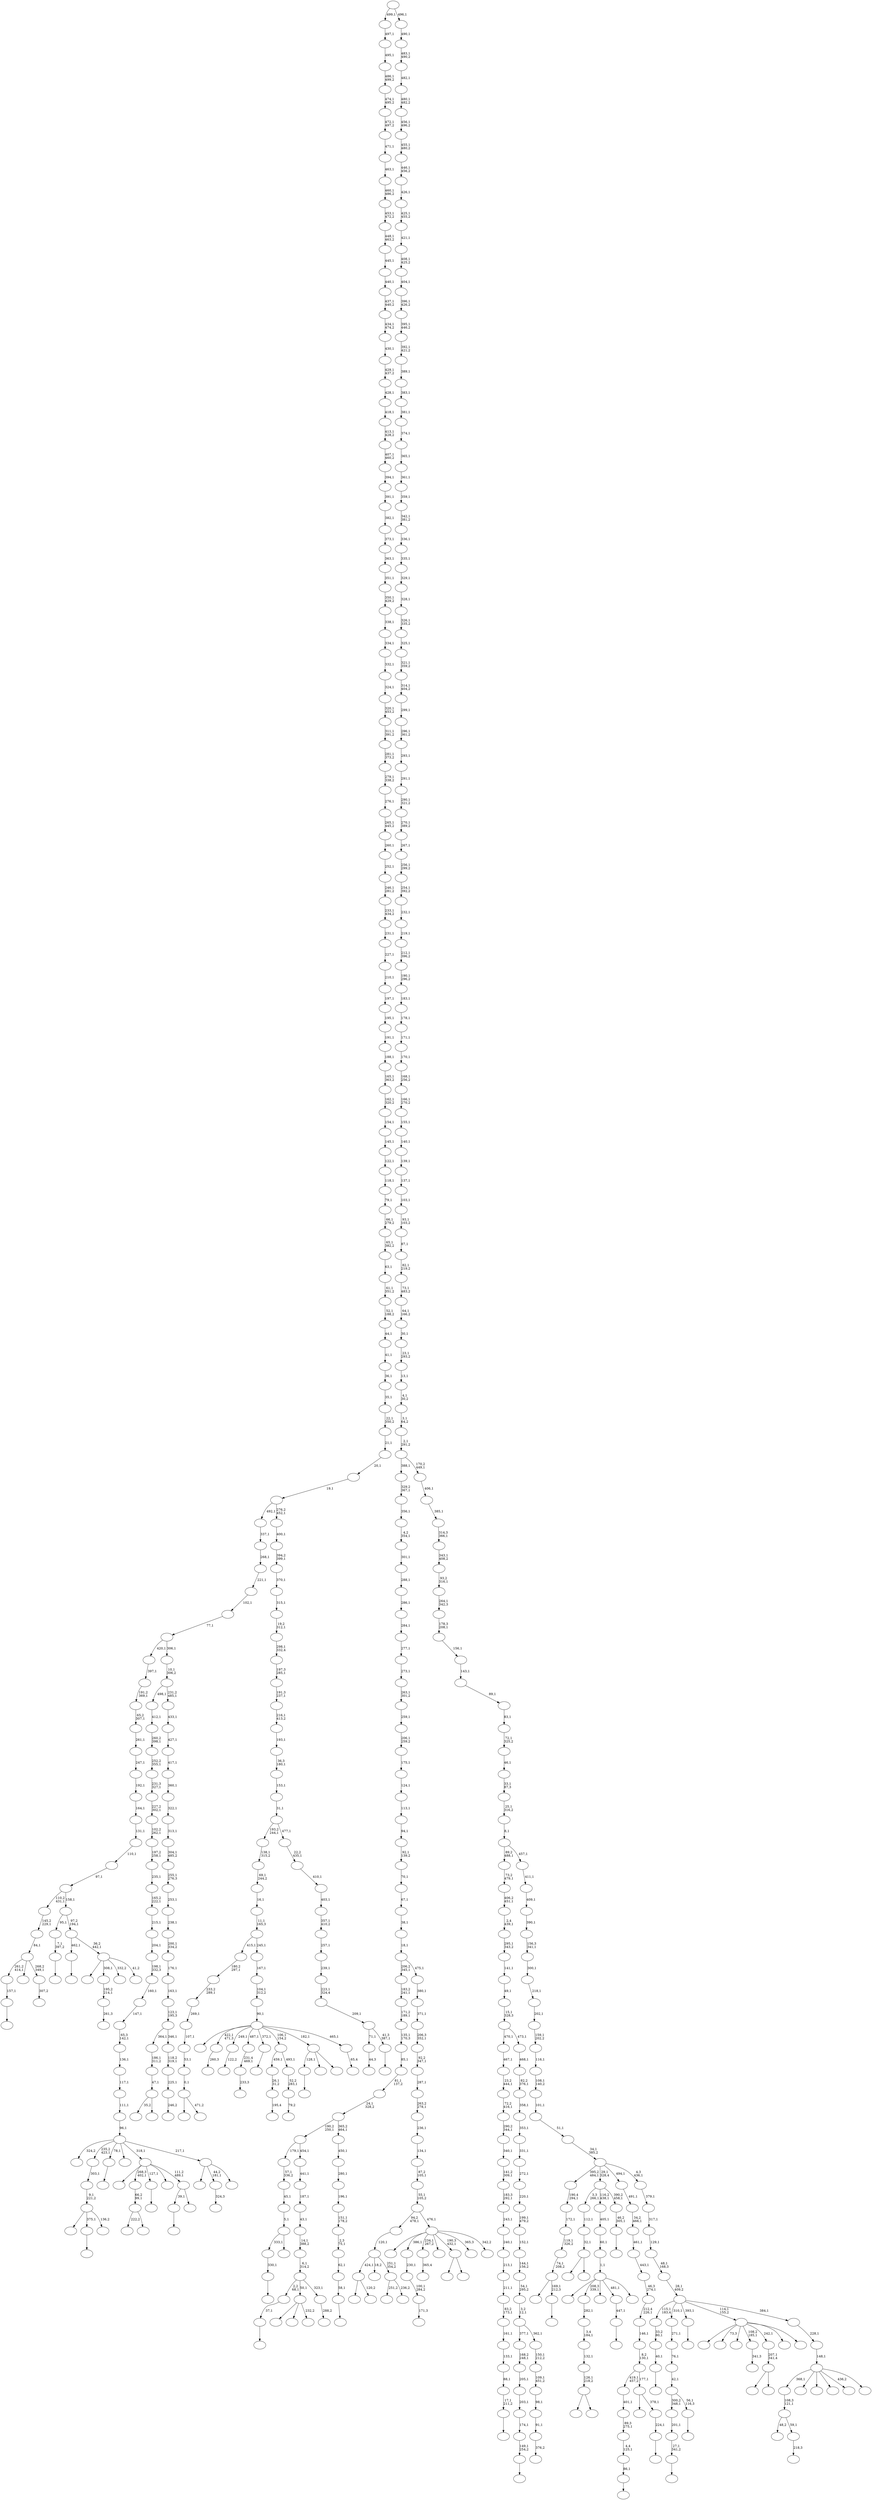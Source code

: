 digraph T {
	600 [label=""]
	599 [label=""]
	598 [label=""]
	597 [label=""]
	596 [label=""]
	595 [label=""]
	594 [label=""]
	593 [label=""]
	592 [label=""]
	591 [label=""]
	590 [label=""]
	589 [label=""]
	588 [label=""]
	587 [label=""]
	586 [label=""]
	585 [label=""]
	584 [label=""]
	583 [label=""]
	582 [label=""]
	581 [label=""]
	580 [label=""]
	579 [label=""]
	578 [label=""]
	577 [label=""]
	576 [label=""]
	575 [label=""]
	574 [label=""]
	573 [label=""]
	572 [label=""]
	571 [label=""]
	570 [label=""]
	569 [label=""]
	568 [label=""]
	567 [label=""]
	566 [label=""]
	565 [label=""]
	564 [label=""]
	563 [label=""]
	562 [label=""]
	561 [label=""]
	560 [label=""]
	559 [label=""]
	558 [label=""]
	557 [label=""]
	556 [label=""]
	555 [label=""]
	554 [label=""]
	553 [label=""]
	552 [label=""]
	551 [label=""]
	550 [label=""]
	549 [label=""]
	548 [label=""]
	547 [label=""]
	546 [label=""]
	545 [label=""]
	544 [label=""]
	543 [label=""]
	542 [label=""]
	541 [label=""]
	540 [label=""]
	539 [label=""]
	538 [label=""]
	537 [label=""]
	536 [label=""]
	535 [label=""]
	534 [label=""]
	533 [label=""]
	532 [label=""]
	531 [label=""]
	530 [label=""]
	529 [label=""]
	528 [label=""]
	527 [label=""]
	526 [label=""]
	525 [label=""]
	524 [label=""]
	523 [label=""]
	522 [label=""]
	521 [label=""]
	520 [label=""]
	519 [label=""]
	518 [label=""]
	517 [label=""]
	516 [label=""]
	515 [label=""]
	514 [label=""]
	513 [label=""]
	512 [label=""]
	511 [label=""]
	510 [label=""]
	509 [label=""]
	508 [label=""]
	507 [label=""]
	506 [label=""]
	505 [label=""]
	504 [label=""]
	503 [label=""]
	502 [label=""]
	501 [label=""]
	500 [label=""]
	499 [label=""]
	498 [label=""]
	497 [label=""]
	496 [label=""]
	495 [label=""]
	494 [label=""]
	493 [label=""]
	492 [label=""]
	491 [label=""]
	490 [label=""]
	489 [label=""]
	488 [label=""]
	487 [label=""]
	486 [label=""]
	485 [label=""]
	484 [label=""]
	483 [label=""]
	482 [label=""]
	481 [label=""]
	480 [label=""]
	479 [label=""]
	478 [label=""]
	477 [label=""]
	476 [label=""]
	475 [label=""]
	474 [label=""]
	473 [label=""]
	472 [label=""]
	471 [label=""]
	470 [label=""]
	469 [label=""]
	468 [label=""]
	467 [label=""]
	466 [label=""]
	465 [label=""]
	464 [label=""]
	463 [label=""]
	462 [label=""]
	461 [label=""]
	460 [label=""]
	459 [label=""]
	458 [label=""]
	457 [label=""]
	456 [label=""]
	455 [label=""]
	454 [label=""]
	453 [label=""]
	452 [label=""]
	451 [label=""]
	450 [label=""]
	449 [label=""]
	448 [label=""]
	447 [label=""]
	446 [label=""]
	445 [label=""]
	444 [label=""]
	443 [label=""]
	442 [label=""]
	441 [label=""]
	440 [label=""]
	439 [label=""]
	438 [label=""]
	437 [label=""]
	436 [label=""]
	435 [label=""]
	434 [label=""]
	433 [label=""]
	432 [label=""]
	431 [label=""]
	430 [label=""]
	429 [label=""]
	428 [label=""]
	427 [label=""]
	426 [label=""]
	425 [label=""]
	424 [label=""]
	423 [label=""]
	422 [label=""]
	421 [label=""]
	420 [label=""]
	419 [label=""]
	418 [label=""]
	417 [label=""]
	416 [label=""]
	415 [label=""]
	414 [label=""]
	413 [label=""]
	412 [label=""]
	411 [label=""]
	410 [label=""]
	409 [label=""]
	408 [label=""]
	407 [label=""]
	406 [label=""]
	405 [label=""]
	404 [label=""]
	403 [label=""]
	402 [label=""]
	401 [label=""]
	400 [label=""]
	399 [label=""]
	398 [label=""]
	397 [label=""]
	396 [label=""]
	395 [label=""]
	394 [label=""]
	393 [label=""]
	392 [label=""]
	391 [label=""]
	390 [label=""]
	389 [label=""]
	388 [label=""]
	387 [label=""]
	386 [label=""]
	385 [label=""]
	384 [label=""]
	383 [label=""]
	382 [label=""]
	381 [label=""]
	380 [label=""]
	379 [label=""]
	378 [label=""]
	377 [label=""]
	376 [label=""]
	375 [label=""]
	374 [label=""]
	373 [label=""]
	372 [label=""]
	371 [label=""]
	370 [label=""]
	369 [label=""]
	368 [label=""]
	367 [label=""]
	366 [label=""]
	365 [label=""]
	364 [label=""]
	363 [label=""]
	362 [label=""]
	361 [label=""]
	360 [label=""]
	359 [label=""]
	358 [label=""]
	357 [label=""]
	356 [label=""]
	355 [label=""]
	354 [label=""]
	353 [label=""]
	352 [label=""]
	351 [label=""]
	350 [label=""]
	349 [label=""]
	348 [label=""]
	347 [label=""]
	346 [label=""]
	345 [label=""]
	344 [label=""]
	343 [label=""]
	342 [label=""]
	341 [label=""]
	340 [label=""]
	339 [label=""]
	338 [label=""]
	337 [label=""]
	336 [label=""]
	335 [label=""]
	334 [label=""]
	333 [label=""]
	332 [label=""]
	331 [label=""]
	330 [label=""]
	329 [label=""]
	328 [label=""]
	327 [label=""]
	326 [label=""]
	325 [label=""]
	324 [label=""]
	323 [label=""]
	322 [label=""]
	321 [label=""]
	320 [label=""]
	319 [label=""]
	318 [label=""]
	317 [label=""]
	316 [label=""]
	315 [label=""]
	314 [label=""]
	313 [label=""]
	312 [label=""]
	311 [label=""]
	310 [label=""]
	309 [label=""]
	308 [label=""]
	307 [label=""]
	306 [label=""]
	305 [label=""]
	304 [label=""]
	303 [label=""]
	302 [label=""]
	301 [label=""]
	300 [label=""]
	299 [label=""]
	298 [label=""]
	297 [label=""]
	296 [label=""]
	295 [label=""]
	294 [label=""]
	293 [label=""]
	292 [label=""]
	291 [label=""]
	290 [label=""]
	289 [label=""]
	288 [label=""]
	287 [label=""]
	286 [label=""]
	285 [label=""]
	284 [label=""]
	283 [label=""]
	282 [label=""]
	281 [label=""]
	280 [label=""]
	279 [label=""]
	278 [label=""]
	277 [label=""]
	276 [label=""]
	275 [label=""]
	274 [label=""]
	273 [label=""]
	272 [label=""]
	271 [label=""]
	270 [label=""]
	269 [label=""]
	268 [label=""]
	267 [label=""]
	266 [label=""]
	265 [label=""]
	264 [label=""]
	263 [label=""]
	262 [label=""]
	261 [label=""]
	260 [label=""]
	259 [label=""]
	258 [label=""]
	257 [label=""]
	256 [label=""]
	255 [label=""]
	254 [label=""]
	253 [label=""]
	252 [label=""]
	251 [label=""]
	250 [label=""]
	249 [label=""]
	248 [label=""]
	247 [label=""]
	246 [label=""]
	245 [label=""]
	244 [label=""]
	243 [label=""]
	242 [label=""]
	241 [label=""]
	240 [label=""]
	239 [label=""]
	238 [label=""]
	237 [label=""]
	236 [label=""]
	235 [label=""]
	234 [label=""]
	233 [label=""]
	232 [label=""]
	231 [label=""]
	230 [label=""]
	229 [label=""]
	228 [label=""]
	227 [label=""]
	226 [label=""]
	225 [label=""]
	224 [label=""]
	223 [label=""]
	222 [label=""]
	221 [label=""]
	220 [label=""]
	219 [label=""]
	218 [label=""]
	217 [label=""]
	216 [label=""]
	215 [label=""]
	214 [label=""]
	213 [label=""]
	212 [label=""]
	211 [label=""]
	210 [label=""]
	209 [label=""]
	208 [label=""]
	207 [label=""]
	206 [label=""]
	205 [label=""]
	204 [label=""]
	203 [label=""]
	202 [label=""]
	201 [label=""]
	200 [label=""]
	199 [label=""]
	198 [label=""]
	197 [label=""]
	196 [label=""]
	195 [label=""]
	194 [label=""]
	193 [label=""]
	192 [label=""]
	191 [label=""]
	190 [label=""]
	189 [label=""]
	188 [label=""]
	187 [label=""]
	186 [label=""]
	185 [label=""]
	184 [label=""]
	183 [label=""]
	182 [label=""]
	181 [label=""]
	180 [label=""]
	179 [label=""]
	178 [label=""]
	177 [label=""]
	176 [label=""]
	175 [label=""]
	174 [label=""]
	173 [label=""]
	172 [label=""]
	171 [label=""]
	170 [label=""]
	169 [label=""]
	168 [label=""]
	167 [label=""]
	166 [label=""]
	165 [label=""]
	164 [label=""]
	163 [label=""]
	162 [label=""]
	161 [label=""]
	160 [label=""]
	159 [label=""]
	158 [label=""]
	157 [label=""]
	156 [label=""]
	155 [label=""]
	154 [label=""]
	153 [label=""]
	152 [label=""]
	151 [label=""]
	150 [label=""]
	149 [label=""]
	148 [label=""]
	147 [label=""]
	146 [label=""]
	145 [label=""]
	144 [label=""]
	143 [label=""]
	142 [label=""]
	141 [label=""]
	140 [label=""]
	139 [label=""]
	138 [label=""]
	137 [label=""]
	136 [label=""]
	135 [label=""]
	134 [label=""]
	133 [label=""]
	132 [label=""]
	131 [label=""]
	130 [label=""]
	129 [label=""]
	128 [label=""]
	127 [label=""]
	126 [label=""]
	125 [label=""]
	124 [label=""]
	123 [label=""]
	122 [label=""]
	121 [label=""]
	120 [label=""]
	119 [label=""]
	118 [label=""]
	117 [label=""]
	116 [label=""]
	115 [label=""]
	114 [label=""]
	113 [label=""]
	112 [label=""]
	111 [label=""]
	110 [label=""]
	109 [label=""]
	108 [label=""]
	107 [label=""]
	106 [label=""]
	105 [label=""]
	104 [label=""]
	103 [label=""]
	102 [label=""]
	101 [label=""]
	100 [label=""]
	99 [label=""]
	98 [label=""]
	97 [label=""]
	96 [label=""]
	95 [label=""]
	94 [label=""]
	93 [label=""]
	92 [label=""]
	91 [label=""]
	90 [label=""]
	89 [label=""]
	88 [label=""]
	87 [label=""]
	86 [label=""]
	85 [label=""]
	84 [label=""]
	83 [label=""]
	82 [label=""]
	81 [label=""]
	80 [label=""]
	79 [label=""]
	78 [label=""]
	77 [label=""]
	76 [label=""]
	75 [label=""]
	74 [label=""]
	73 [label=""]
	72 [label=""]
	71 [label=""]
	70 [label=""]
	69 [label=""]
	68 [label=""]
	67 [label=""]
	66 [label=""]
	65 [label=""]
	64 [label=""]
	63 [label=""]
	62 [label=""]
	61 [label=""]
	60 [label=""]
	59 [label=""]
	58 [label=""]
	57 [label=""]
	56 [label=""]
	55 [label=""]
	54 [label=""]
	53 [label=""]
	52 [label=""]
	51 [label=""]
	50 [label=""]
	49 [label=""]
	48 [label=""]
	47 [label=""]
	46 [label=""]
	45 [label=""]
	44 [label=""]
	43 [label=""]
	42 [label=""]
	41 [label=""]
	40 [label=""]
	39 [label=""]
	38 [label=""]
	37 [label=""]
	36 [label=""]
	35 [label=""]
	34 [label=""]
	33 [label=""]
	32 [label=""]
	31 [label=""]
	30 [label=""]
	29 [label=""]
	28 [label=""]
	27 [label=""]
	26 [label=""]
	25 [label=""]
	24 [label=""]
	23 [label=""]
	22 [label=""]
	21 [label=""]
	20 [label=""]
	19 [label=""]
	18 [label=""]
	17 [label=""]
	16 [label=""]
	15 [label=""]
	14 [label=""]
	13 [label=""]
	12 [label=""]
	11 [label=""]
	10 [label=""]
	9 [label=""]
	8 [label=""]
	7 [label=""]
	6 [label=""]
	5 [label=""]
	4 [label=""]
	3 [label=""]
	2 [label=""]
	1 [label=""]
	0 [label=""]
	596 -> 597 [label=""]
	595 -> 596 [label="37,1"]
	592 -> 593 [label="218,3"]
	591 -> 594 [label="48,2"]
	591 -> 592 [label="59,1"]
	590 -> 591 [label="108,3\n121,1"]
	587 -> 588 [label="44,3"]
	583 -> 584 [label=""]
	582 -> 583 [label="86,1"]
	581 -> 582 [label="4,4\n125,1"]
	580 -> 581 [label="89,3\n275,1"]
	579 -> 580 [label="401,1"]
	577 -> 585 [label="222,2"]
	577 -> 578 [label=""]
	576 -> 577 [label="66,2\n99,1"]
	569 -> 570 [label=""]
	568 -> 569 [label="17,1\n211,2"]
	567 -> 568 [label="88,1"]
	566 -> 567 [label="133,1"]
	565 -> 566 [label="161,1"]
	564 -> 565 [label="83,2\n173,1"]
	563 -> 564 [label="211,1"]
	562 -> 563 [label="213,1"]
	561 -> 562 [label="240,1"]
	560 -> 561 [label="243,1"]
	559 -> 560 [label="183,3\n292,1"]
	558 -> 559 [label="141,2\n309,1"]
	557 -> 558 [label="340,1"]
	556 -> 557 [label="290,2\n344,1"]
	555 -> 556 [label="72,2\n416,1"]
	554 -> 555 [label="23,2\n444,1"]
	553 -> 554 [label="467,1"]
	549 -> 598 [label="35,2"]
	549 -> 550 [label=""]
	548 -> 549 [label="47,1"]
	547 -> 548 [label="186,1\n311,2"]
	541 -> 542 [label="195,4"]
	540 -> 541 [label="26,1\n31,2"]
	538 -> 571 [label=""]
	538 -> 552 [label=""]
	538 -> 539 [label="232,2"]
	535 -> 543 [label=""]
	535 -> 536 [label=""]
	534 -> 535 [label="32,1"]
	533 -> 534 [label="112,1"]
	531 -> 532 [label=""]
	529 -> 530 [label=""]
	528 -> 529 [label="7,1\n397,2"]
	526 -> 527 [label=""]
	523 -> 524 [label=""]
	522 -> 523 [label="40,1"]
	521 -> 522 [label="33,2\n80,1"]
	517 -> 518 [label=""]
	516 -> 551 [label=""]
	516 -> 517 [label="169,1\n212,3"]
	515 -> 516 [label="74,1\n208,2"]
	514 -> 515 [label="119,1\n326,2"]
	513 -> 514 [label="172,1"]
	512 -> 513 [label="190,4\n294,1"]
	509 -> 510 [label=""]
	508 -> 509 [label="27,1\n341,2"]
	507 -> 508 [label="201,1"]
	505 -> 511 [label=""]
	505 -> 506 [label="120,2"]
	503 -> 504 [label=""]
	500 -> 519 [label=""]
	500 -> 501 [label="471,2"]
	499 -> 500 [label="0,1"]
	498 -> 499 [label="53,1"]
	497 -> 498 [label="107,1"]
	496 -> 497 [label="269,1"]
	495 -> 496 [label="233,2\n289,1"]
	494 -> 495 [label="180,2\n297,1"]
	492 -> 493 [label=""]
	491 -> 492 [label="157,1"]
	489 -> 490 [label="171,3"]
	488 -> 489 [label="100,1\n284,2"]
	487 -> 488 [label="230,1"]
	485 -> 486 [label=""]
	484 -> 485 [label="149,1\n254,2"]
	483 -> 484 [label="174,1"]
	482 -> 483 [label="203,1"]
	481 -> 482 [label="205,1"]
	480 -> 481 [label="168,2\n248,1"]
	478 -> 479 [label="376,2"]
	477 -> 478 [label="91,1"]
	476 -> 477 [label="98,1"]
	475 -> 476 [label="109,1\n451,2"]
	474 -> 475 [label="150,1\n212,2"]
	473 -> 480 [label="377,1"]
	473 -> 474 [label="362,1"]
	472 -> 473 [label="3,2\n12,1"]
	471 -> 472 [label="54,1\n295,2"]
	470 -> 471 [label="144,1\n156,2"]
	469 -> 470 [label="152,1"]
	468 -> 469 [label="199,1\n479,2"]
	467 -> 468 [label="220,1"]
	466 -> 467 [label="272,1"]
	465 -> 466 [label="331,1"]
	464 -> 465 [label="353,1"]
	463 -> 464 [label="358,1"]
	462 -> 463 [label="82,2\n376,1"]
	461 -> 462 [label="468,1"]
	460 -> 553 [label="470,1"]
	460 -> 461 [label="473,1"]
	459 -> 460 [label="15,1\n328,3"]
	458 -> 459 [label="49,1"]
	457 -> 458 [label="141,1"]
	456 -> 457 [label="295,1\n343,2"]
	455 -> 456 [label="2,4\n439,1"]
	454 -> 455 [label="406,2\n451,1"]
	453 -> 454 [label="73,2\n479,1"]
	450 -> 451 [label=""]
	447 -> 448 [label="365,4"]
	445 -> 502 [label=""]
	445 -> 446 [label=""]
	444 -> 445 [label="126,1\n218,2"]
	443 -> 444 [label="132,1"]
	442 -> 443 [label="3,4\n184,1"]
	441 -> 442 [label="282,1"]
	439 -> 440 [label="260,3"]
	435 -> 589 [label=""]
	435 -> 503 [label="375,1"]
	435 -> 436 [label="136,2"]
	434 -> 435 [label="9,1\n221,2"]
	433 -> 434 [label="303,1"]
	431 -> 432 [label=""]
	430 -> 431 [label="330,1"]
	425 -> 426 [label=""]
	423 -> 430 [label="333,1"]
	423 -> 424 [label=""]
	422 -> 423 [label="5,1"]
	421 -> 422 [label="45,1"]
	420 -> 421 [label="57,1\n336,2"]
	417 -> 418 [label="122,2"]
	415 -> 416 [label="233,3"]
	414 -> 415 [label="231,4\n469,1"]
	412 -> 413 [label=""]
	410 -> 411 [label=""]
	408 -> 409 [label=""]
	407 -> 408 [label="447,1"]
	405 -> 406 [label="79,2"]
	404 -> 405 [label="52,2\n283,1"]
	403 -> 540 [label="459,1"]
	403 -> 404 [label="493,1"]
	401 -> 402 [label="341,3"]
	398 -> 399 [label="307,2"]
	397 -> 491 [label="261,2\n414,1"]
	397 -> 428 [label=""]
	397 -> 398 [label="268,2\n349,1"]
	396 -> 397 [label="84,1"]
	395 -> 396 [label="145,2\n229,1"]
	393 -> 573 [label=""]
	393 -> 394 [label=""]
	392 -> 393 [label="207,1\n341,4"]
	389 -> 574 [label=""]
	389 -> 441 [label="208,3\n339,1"]
	389 -> 437 [label=""]
	389 -> 407 [label="481,1"]
	389 -> 390 [label=""]
	388 -> 389 [label="1,1"]
	387 -> 388 [label="60,1"]
	386 -> 387 [label="405,1"]
	384 -> 385 [label="261,3"]
	383 -> 384 [label="195,2\n214,1"]
	381 -> 382 [label=""]
	380 -> 381 [label="46,2\n305,1"]
	379 -> 533 [label="3,3\n266,1"]
	379 -> 386 [label="116,2\n438,1"]
	379 -> 380 [label="390,2\n458,1"]
	377 -> 531 [label="128,1"]
	377 -> 520 [label=""]
	377 -> 378 [label=""]
	373 -> 374 [label=""]
	372 -> 507 [label="300,2\n348,1"]
	372 -> 373 [label="56,1\n116,3"]
	371 -> 372 [label="42,1"]
	370 -> 371 [label="76,1"]
	369 -> 370 [label="271,1"]
	367 -> 450 [label="39,1"]
	367 -> 368 [label=""]
	366 -> 600 [label=""]
	366 -> 576 [label="268,3\n402,1"]
	366 -> 425 [label="127,1"]
	366 -> 400 [label=""]
	366 -> 367 [label="111,2\n489,1"]
	364 -> 365 [label="324,3"]
	362 -> 363 [label="288,2"]
	361 -> 595 [label="2,2\n68,1"]
	361 -> 538 [label="50,1"]
	361 -> 362 [label="323,1"]
	360 -> 361 [label="6,1\n314,2"]
	359 -> 360 [label="14,1\n388,2"]
	358 -> 359 [label="43,1"]
	357 -> 358 [label="187,1"]
	356 -> 357 [label="441,1"]
	355 -> 420 [label="179,1"]
	355 -> 356 [label="454,1"]
	352 -> 537 [label=""]
	352 -> 383 [label="308,1"]
	352 -> 375 [label="332,2"]
	352 -> 353 [label="41,2"]
	351 -> 526 [label="462,1"]
	351 -> 352 [label="36,2\n442,1"]
	350 -> 528 [label="95,1"]
	350 -> 351 [label="97,2\n194,1"]
	349 -> 395 [label="110,2\n431,1"]
	349 -> 350 [label="158,1"]
	348 -> 349 [label="97,1"]
	347 -> 348 [label="110,1"]
	346 -> 347 [label="131,1"]
	345 -> 346 [label="164,1"]
	344 -> 345 [label="192,1"]
	343 -> 344 [label="247,1"]
	342 -> 343 [label="261,1"]
	341 -> 342 [label="65,2\n307,1"]
	340 -> 341 [label="191,2\n369,1"]
	339 -> 340 [label="397,1"]
	337 -> 572 [label=""]
	337 -> 364 [label="44,2\n181,1"]
	337 -> 338 [label=""]
	336 -> 452 [label="324,2"]
	336 -> 433 [label="235,2\n423,1"]
	336 -> 410 [label="78,1"]
	336 -> 376 [label=""]
	336 -> 366 [label="318,1"]
	336 -> 337 [label="217,1"]
	335 -> 336 [label="96,1"]
	334 -> 335 [label="111,1"]
	333 -> 334 [label="117,1"]
	332 -> 333 [label="136,1"]
	331 -> 332 [label="65,3\n142,1"]
	330 -> 331 [label="147,1"]
	329 -> 330 [label="160,1"]
	328 -> 329 [label="198,1\n332,3"]
	327 -> 328 [label="204,1"]
	326 -> 327 [label="215,1"]
	325 -> 326 [label="165,2\n222,1"]
	324 -> 325 [label="235,1"]
	323 -> 324 [label="197,2\n258,1"]
	322 -> 323 [label="102,2\n262,1"]
	321 -> 322 [label="227,2\n302,1"]
	320 -> 321 [label="231,3\n327,1"]
	319 -> 320 [label="252,2\n355,1"]
	318 -> 319 [label="260,2\n398,1"]
	317 -> 318 [label="412,1"]
	315 -> 316 [label=""]
	314 -> 315 [label="58,1"]
	313 -> 314 [label="62,1"]
	312 -> 313 [label="2,3\n75,1"]
	311 -> 312 [label="151,1\n178,2"]
	310 -> 311 [label="196,1"]
	309 -> 310 [label="280,1"]
	308 -> 309 [label="450,1"]
	307 -> 355 [label="190,2\n250,1"]
	307 -> 308 [label="365,2\n464,1"]
	306 -> 307 [label="24,1\n328,2"]
	305 -> 306 [label="81,1\n137,2"]
	304 -> 305 [label="85,1"]
	303 -> 304 [label="135,1\n170,3"]
	302 -> 303 [label="171,2\n189,1"]
	301 -> 302 [label="183,2\n241,1"]
	299 -> 419 [label=""]
	299 -> 300 [label=""]
	297 -> 298 [label="65,4"]
	296 -> 575 [label=""]
	296 -> 439 [label="422,1\n471,3"]
	296 -> 417 [label="249,1"]
	296 -> 414 [label="487,1"]
	296 -> 412 [label="372,1"]
	296 -> 403 [label="106,1\n154,2"]
	296 -> 377 [label="182,1"]
	296 -> 297 [label="465,1"]
	295 -> 296 [label="90,1"]
	294 -> 295 [label="104,1\n312,2"]
	293 -> 294 [label="167,1"]
	292 -> 494 [label="415,1"]
	292 -> 293 [label="245,1"]
	291 -> 292 [label="11,1\n165,3"]
	290 -> 291 [label="16,1"]
	289 -> 290 [label="69,1\n244,2"]
	288 -> 289 [label="138,1\n315,2"]
	286 -> 287 [label=""]
	285 -> 286 [label="224,1"]
	284 -> 438 [label=""]
	284 -> 285 [label="378,1"]
	283 -> 579 [label="419,1\n457,2"]
	283 -> 284 [label="177,1"]
	282 -> 283 [label="8,2\n130,1"]
	281 -> 282 [label="146,1"]
	280 -> 281 [label="212,4\n226,1"]
	279 -> 280 [label="46,3\n274,1"]
	278 -> 279 [label="443,1"]
	277 -> 278 [label="461,1"]
	276 -> 277 [label="34,2\n466,1"]
	275 -> 276 [label="491,1"]
	273 -> 599 [label="251,2"]
	273 -> 274 [label="236,2"]
	272 -> 505 [label="424,1"]
	272 -> 391 [label="18,2"]
	272 -> 273 [label="251,1\n354,2"]
	271 -> 272 [label="120,1"]
	269 -> 270 [label="246,2"]
	268 -> 269 [label="225,1"]
	267 -> 268 [label="118,2\n319,1"]
	266 -> 547 [label="364,1"]
	266 -> 267 [label="346,1"]
	265 -> 266 [label="123,1\n195,3"]
	264 -> 265 [label="163,1"]
	263 -> 264 [label="176,1"]
	262 -> 263 [label="200,1\n334,2"]
	261 -> 262 [label="238,1"]
	260 -> 261 [label="253,1"]
	259 -> 260 [label="255,1\n276,3"]
	258 -> 259 [label="304,1\n485,2"]
	257 -> 258 [label="313,1"]
	256 -> 257 [label="322,1"]
	255 -> 256 [label="360,1"]
	254 -> 255 [label="417,1"]
	253 -> 254 [label="427,1"]
	252 -> 253 [label="433,1"]
	251 -> 317 [label="498,1"]
	251 -> 252 [label="231,2\n485,1"]
	250 -> 251 [label="10,1\n306,2"]
	249 -> 339 [label="420,1"]
	249 -> 250 [label="306,1"]
	248 -> 249 [label="77,1"]
	247 -> 248 [label="102,1"]
	246 -> 247 [label="221,1"]
	245 -> 246 [label="268,1"]
	244 -> 245 [label="337,1"]
	241 -> 242 [label=""]
	240 -> 587 [label="71,1"]
	240 -> 241 [label="41,3\n387,1"]
	239 -> 240 [label="209,1"]
	238 -> 239 [label="223,1\n324,4"]
	237 -> 238 [label="239,1"]
	236 -> 237 [label="257,1"]
	235 -> 236 [label="357,1\n410,2"]
	234 -> 235 [label="403,1"]
	233 -> 234 [label="410,1"]
	232 -> 233 [label="22,2\n435,1"]
	231 -> 288 [label="193,2\n244,1"]
	231 -> 232 [label="477,1"]
	230 -> 231 [label="31,1"]
	229 -> 230 [label="153,1"]
	228 -> 229 [label="36,3\n180,1"]
	227 -> 228 [label="193,1"]
	226 -> 227 [label="216,1\n413,2"]
	225 -> 226 [label="191,3\n237,1"]
	224 -> 225 [label="197,3\n285,1"]
	223 -> 224 [label="298,1\n332,4"]
	222 -> 223 [label="19,2\n312,1"]
	221 -> 222 [label="315,1"]
	220 -> 221 [label="370,1"]
	219 -> 220 [label="394,2\n399,1"]
	218 -> 219 [label="400,1"]
	217 -> 244 [label="492,1"]
	217 -> 218 [label="276,2\n452,1"]
	216 -> 217 [label="19,1"]
	215 -> 216 [label="20,1"]
	214 -> 215 [label="21,1"]
	213 -> 214 [label="22,1\n350,2"]
	212 -> 213 [label="35,1"]
	211 -> 212 [label="36,1"]
	210 -> 211 [label="41,1"]
	209 -> 210 [label="44,1"]
	208 -> 209 [label="52,1\n188,2"]
	207 -> 208 [label="61,1\n351,2"]
	206 -> 207 [label="63,1"]
	205 -> 206 [label="65,1\n382,2"]
	204 -> 205 [label="66,1\n279,2"]
	203 -> 204 [label="79,1"]
	202 -> 203 [label="118,1"]
	201 -> 202 [label="122,1"]
	200 -> 201 [label="145,1"]
	199 -> 200 [label="154,1"]
	198 -> 199 [label="162,1\n320,2"]
	197 -> 198 [label="165,1\n363,2"]
	196 -> 197 [label="188,1"]
	195 -> 196 [label="191,1"]
	194 -> 195 [label="195,1"]
	193 -> 194 [label="197,1"]
	192 -> 193 [label="210,1"]
	191 -> 192 [label="227,1"]
	190 -> 191 [label="231,1"]
	189 -> 190 [label="233,1\n434,2"]
	188 -> 189 [label="246,1\n281,2"]
	187 -> 188 [label="252,1"]
	186 -> 187 [label="260,1"]
	185 -> 186 [label="265,1\n445,2"]
	184 -> 185 [label="276,1"]
	183 -> 184 [label="279,1\n338,2"]
	182 -> 183 [label="281,1\n373,2"]
	181 -> 182 [label="311,1\n391,2"]
	180 -> 181 [label="320,1\n453,2"]
	179 -> 180 [label="324,1"]
	178 -> 179 [label="332,1"]
	177 -> 178 [label="334,1"]
	176 -> 177 [label="338,1"]
	175 -> 176 [label="350,1\n429,2"]
	174 -> 175 [label="351,1"]
	173 -> 174 [label="363,1"]
	172 -> 173 [label="373,1"]
	171 -> 172 [label="382,1"]
	170 -> 171 [label="391,1"]
	169 -> 170 [label="394,1"]
	168 -> 169 [label="407,1\n460,2"]
	167 -> 168 [label="413,1\n428,2"]
	166 -> 167 [label="418,1"]
	165 -> 166 [label="428,1"]
	164 -> 165 [label="429,1\n437,2"]
	163 -> 164 [label="430,1"]
	162 -> 163 [label="434,1\n474,2"]
	161 -> 162 [label="437,1\n440,2"]
	160 -> 161 [label="440,1"]
	159 -> 160 [label="445,1"]
	158 -> 159 [label="448,1\n463,2"]
	157 -> 158 [label="453,1\n472,2"]
	156 -> 157 [label="460,1\n486,2"]
	155 -> 156 [label="463,1"]
	154 -> 155 [label="471,1"]
	153 -> 154 [label="472,1\n497,2"]
	152 -> 153 [label="474,1\n495,2"]
	151 -> 152 [label="486,1\n499,2"]
	150 -> 151 [label="495,1"]
	149 -> 150 [label="497,1"]
	147 -> 148 [label=""]
	144 -> 544 [label=""]
	144 -> 487 [label="386,1"]
	144 -> 447 [label="234,1\n267,2"]
	144 -> 429 [label=""]
	144 -> 299 [label="190,3\n432,1"]
	144 -> 243 [label="365,3"]
	144 -> 145 [label="342,2"]
	143 -> 271 [label="94,2\n478,1"]
	143 -> 144 [label="476,1"]
	142 -> 143 [label="55,1\n105,2"]
	141 -> 142 [label="87,2\n105,1"]
	140 -> 141 [label="134,1"]
	139 -> 140 [label="236,1"]
	138 -> 139 [label="263,2\n278,1"]
	137 -> 138 [label="287,1"]
	136 -> 137 [label="92,2\n347,1"]
	135 -> 136 [label="206,3\n352,1"]
	134 -> 135 [label="371,1"]
	133 -> 134 [label="380,1"]
	132 -> 301 [label="206,2\n345,1"]
	132 -> 133 [label="475,1"]
	131 -> 132 [label="18,1"]
	130 -> 131 [label="38,1"]
	129 -> 130 [label="67,1"]
	128 -> 129 [label="70,1"]
	127 -> 128 [label="92,1\n139,2"]
	126 -> 127 [label="94,1"]
	125 -> 126 [label="113,1"]
	124 -> 125 [label="124,1"]
	123 -> 124 [label="175,1"]
	122 -> 123 [label="206,1\n259,2"]
	121 -> 122 [label="259,1"]
	120 -> 121 [label="263,1\n301,2"]
	119 -> 120 [label="273,1"]
	118 -> 119 [label="277,1"]
	117 -> 118 [label="284,1"]
	116 -> 117 [label="286,1"]
	115 -> 116 [label="288,1"]
	114 -> 115 [label="301,1"]
	113 -> 114 [label="4,2\n354,1"]
	112 -> 113 [label="356,1"]
	111 -> 112 [label="329,2\n367,1"]
	109 -> 546 [label=""]
	109 -> 545 [label="73,3"]
	109 -> 449 [label=""]
	109 -> 401 [label="108,2\n185,1"]
	109 -> 392 [label="242,1"]
	109 -> 146 [label=""]
	109 -> 110 [label=""]
	107 -> 590 [label="368,1"]
	107 -> 586 [label=""]
	107 -> 525 [label=""]
	107 -> 427 [label=""]
	107 -> 354 [label="436,2"]
	107 -> 108 [label=""]
	106 -> 107 [label="148,1"]
	105 -> 106 [label="228,1"]
	104 -> 521 [label="115,1\n183,4"]
	104 -> 369 [label="310,1"]
	104 -> 147 [label="393,1"]
	104 -> 109 [label="114,1\n155,2"]
	104 -> 105 [label="384,1"]
	103 -> 104 [label="28,1\n409,2"]
	102 -> 103 [label="48,1\n168,3"]
	101 -> 102 [label="129,1"]
	100 -> 101 [label="317,1"]
	99 -> 100 [label="379,1"]
	98 -> 512 [label="395,2\n484,1"]
	98 -> 379 [label="29,1\n328,4"]
	98 -> 275 [label="494,1"]
	98 -> 99 [label="4,3\n436,1"]
	97 -> 98 [label="34,1\n385,2"]
	96 -> 97 [label="51,1"]
	95 -> 96 [label="101,1"]
	94 -> 95 [label="108,1\n140,2"]
	93 -> 94 [label="116,1"]
	92 -> 93 [label="159,1\n202,2"]
	91 -> 92 [label="202,1"]
	90 -> 91 [label="218,1"]
	89 -> 90 [label="300,1"]
	88 -> 89 [label="156,3\n341,1"]
	87 -> 88 [label="390,1"]
	86 -> 87 [label="409,1"]
	85 -> 86 [label="411,1"]
	84 -> 453 [label="89,2\n488,1"]
	84 -> 85 [label="457,1"]
	83 -> 84 [label="8,1"]
	82 -> 83 [label="25,1\n316,2"]
	81 -> 82 [label="33,1\n87,3"]
	80 -> 81 [label="46,1"]
	79 -> 80 [label="72,1\n325,2"]
	78 -> 79 [label="83,1"]
	77 -> 78 [label="89,1"]
	76 -> 77 [label="143,1"]
	75 -> 76 [label="156,1"]
	74 -> 75 [label="178,3\n208,1"]
	73 -> 74 [label="264,1\n342,3"]
	72 -> 73 [label="93,2\n316,1"]
	71 -> 72 [label="343,1\n408,2"]
	70 -> 71 [label="314,3\n366,1"]
	69 -> 70 [label="385,1"]
	68 -> 69 [label="406,1"]
	67 -> 111 [label="388,1"]
	67 -> 68 [label="170,2\n449,1"]
	66 -> 67 [label="2,1\n291,2"]
	65 -> 66 [label="3,1\n64,2"]
	64 -> 65 [label="4,1\n30,2"]
	63 -> 64 [label="13,1"]
	62 -> 63 [label="23,1\n293,2"]
	61 -> 62 [label="30,1"]
	60 -> 61 [label="64,1\n166,2"]
	59 -> 60 [label="73,1\n483,2"]
	58 -> 59 [label="82,1\n219,2"]
	57 -> 58 [label="87,1"]
	56 -> 57 [label="93,1\n103,2"]
	55 -> 56 [label="103,1"]
	54 -> 55 [label="137,1"]
	53 -> 54 [label="139,1"]
	52 -> 53 [label="140,1"]
	51 -> 52 [label="155,1"]
	50 -> 51 [label="166,1\n270,2"]
	49 -> 50 [label="168,1\n256,2"]
	48 -> 49 [label="170,1"]
	47 -> 48 [label="171,1"]
	46 -> 47 [label="178,1"]
	45 -> 46 [label="183,1"]
	44 -> 45 [label="190,1\n296,2"]
	43 -> 44 [label="212,1\n396,2"]
	42 -> 43 [label="219,1"]
	41 -> 42 [label="232,1"]
	40 -> 41 [label="254,1\n392,2"]
	39 -> 40 [label="256,1\n299,2"]
	38 -> 39 [label="267,1"]
	37 -> 38 [label="270,1\n389,2"]
	36 -> 37 [label="290,1\n321,2"]
	35 -> 36 [label="291,1"]
	34 -> 35 [label="293,1"]
	33 -> 34 [label="296,1\n361,2"]
	32 -> 33 [label="299,1"]
	31 -> 32 [label="314,1\n404,2"]
	30 -> 31 [label="321,1\n359,2"]
	29 -> 30 [label="325,1"]
	28 -> 29 [label="326,1\n335,2"]
	27 -> 28 [label="328,1"]
	26 -> 27 [label="329,1"]
	25 -> 26 [label="335,1"]
	24 -> 25 [label="336,1"]
	23 -> 24 [label="342,1\n381,2"]
	22 -> 23 [label="359,1"]
	21 -> 22 [label="361,1"]
	20 -> 21 [label="365,1"]
	19 -> 20 [label="374,1"]
	18 -> 19 [label="381,1"]
	17 -> 18 [label="383,1"]
	16 -> 17 [label="389,1"]
	15 -> 16 [label="392,1\n421,2"]
	14 -> 15 [label="395,1\n446,2"]
	13 -> 14 [label="396,1\n426,2"]
	12 -> 13 [label="404,1"]
	11 -> 12 [label="408,1\n425,2"]
	10 -> 11 [label="421,1"]
	9 -> 10 [label="425,1\n455,2"]
	8 -> 9 [label="426,1"]
	7 -> 8 [label="446,1\n456,2"]
	6 -> 7 [label="455,1\n480,2"]
	5 -> 6 [label="456,1\n496,2"]
	4 -> 5 [label="480,1\n482,2"]
	3 -> 4 [label="482,1"]
	2 -> 3 [label="483,1\n490,2"]
	1 -> 2 [label="490,1"]
	0 -> 149 [label="499,1"]
	0 -> 1 [label="496,1"]
}
